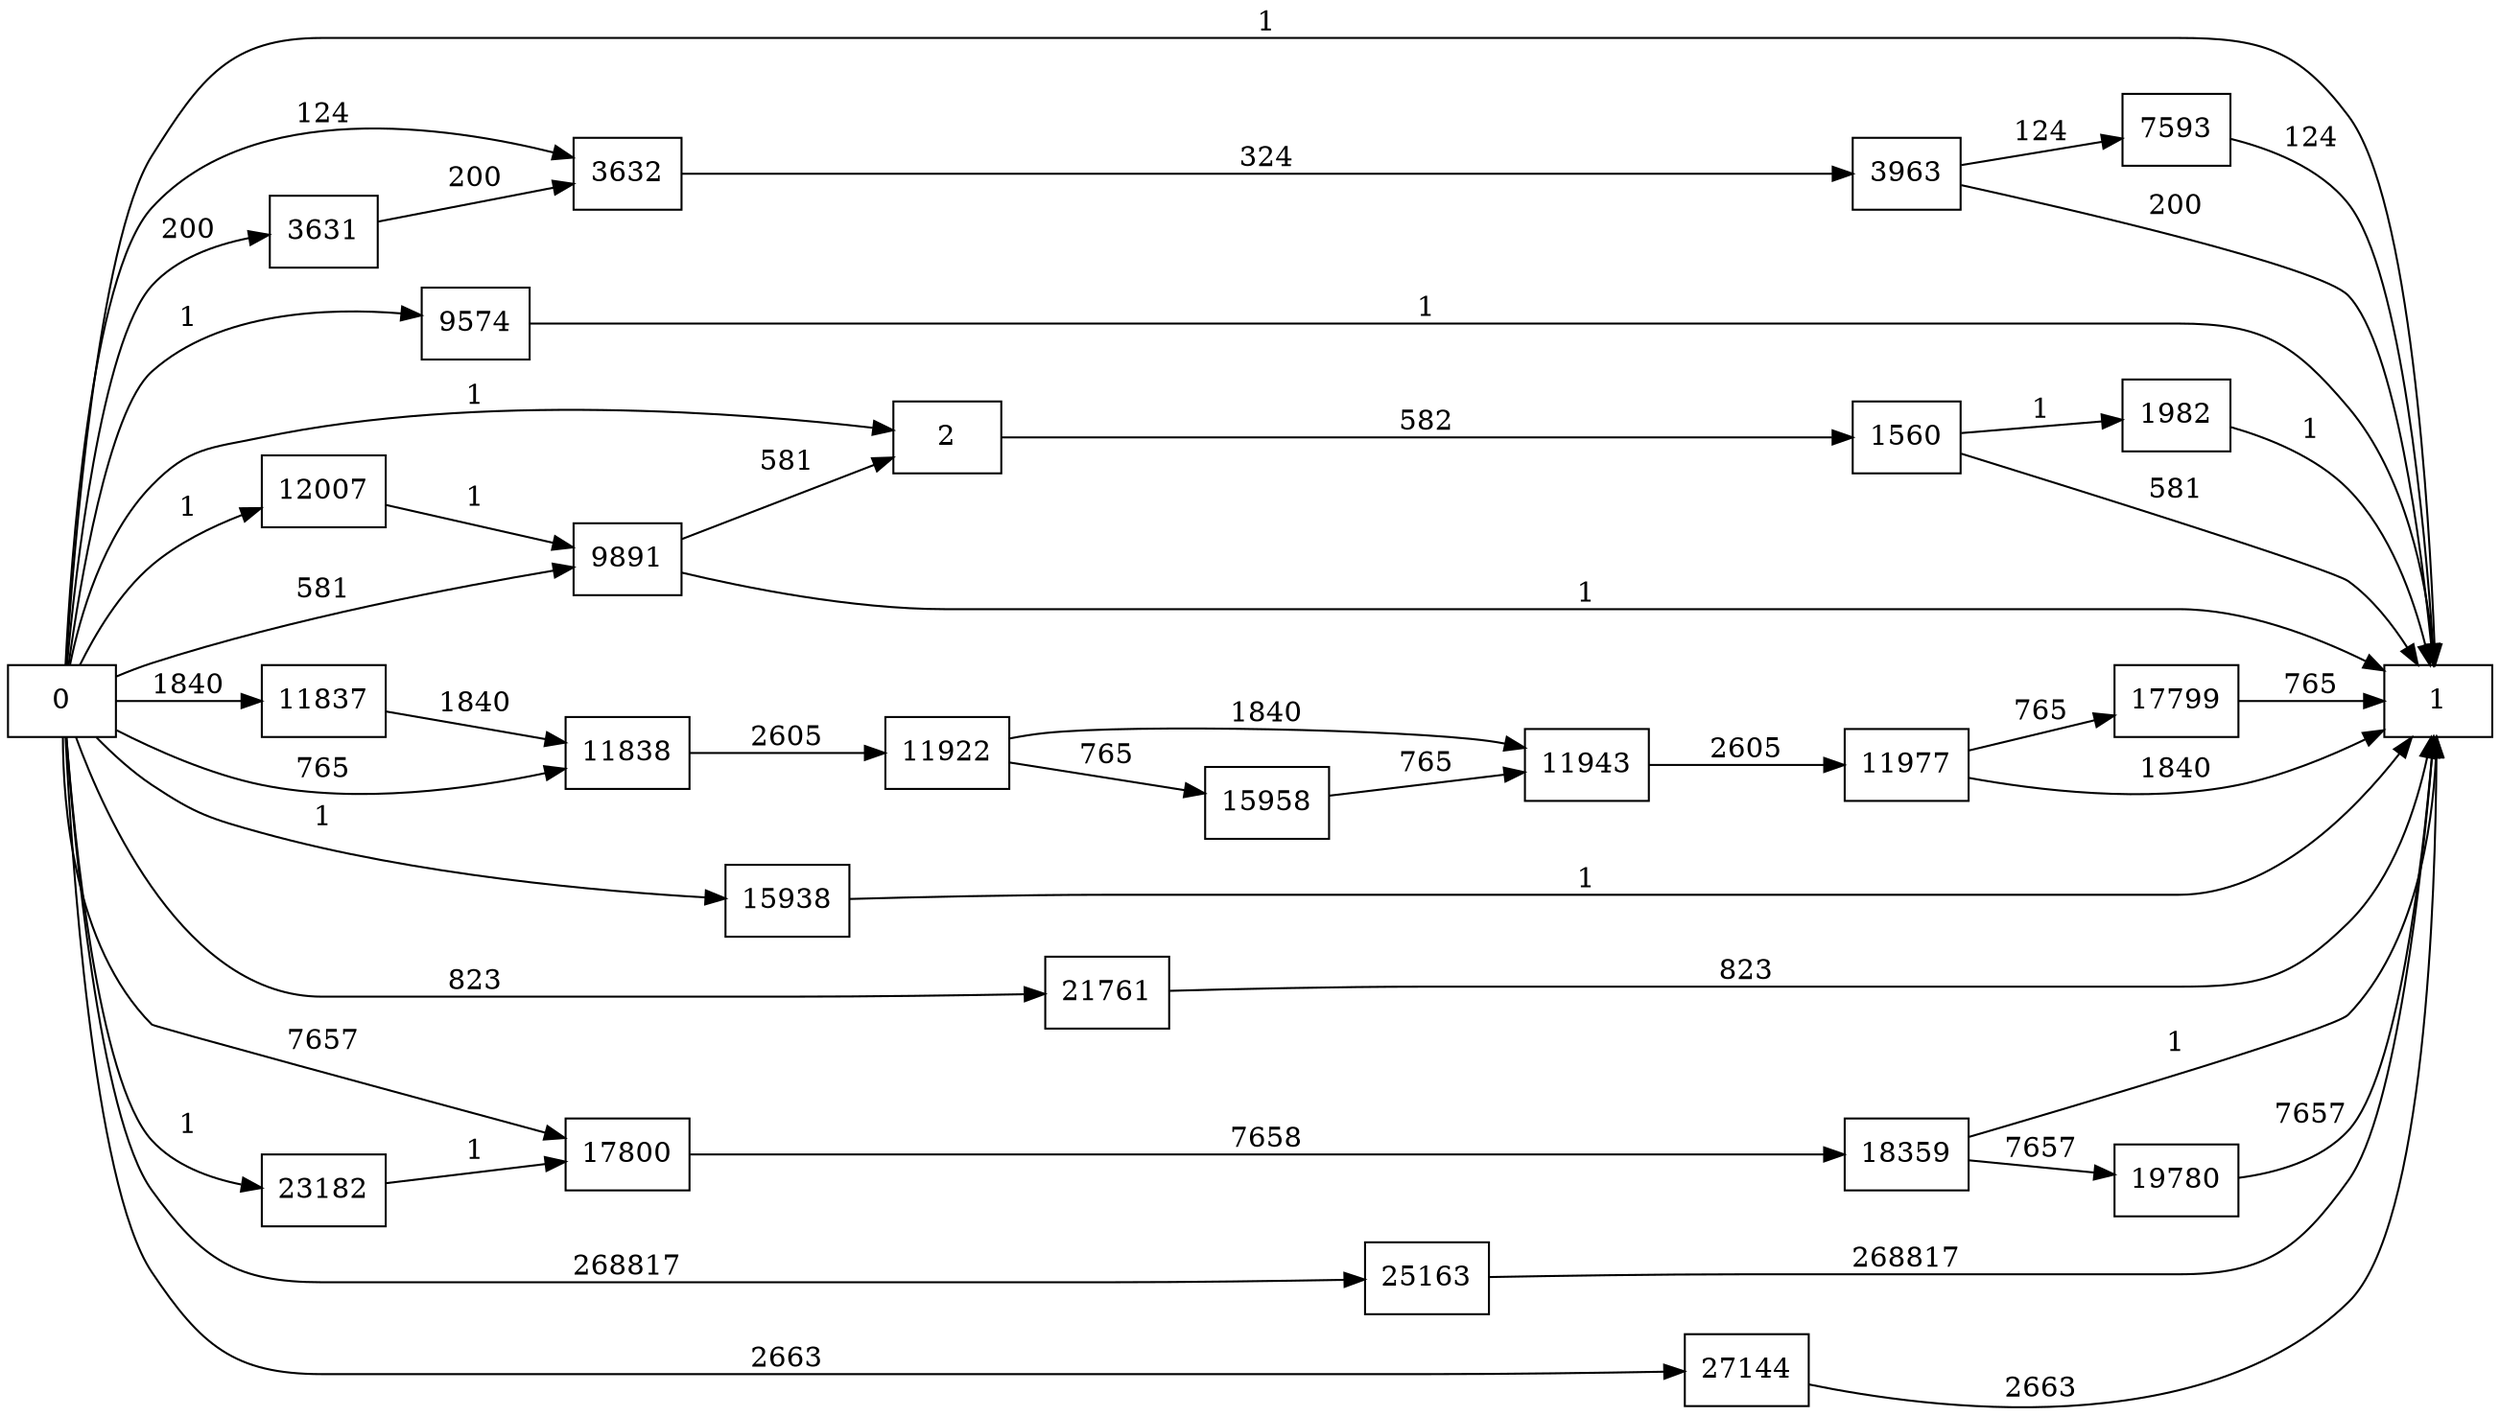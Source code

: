 digraph {
	graph [rankdir=LR]
	node [shape=rectangle]
	2 -> 1560 [label=582]
	1560 -> 1 [label=581]
	1560 -> 1982 [label=1]
	1982 -> 1 [label=1]
	3631 -> 3632 [label=200]
	3632 -> 3963 [label=324]
	3963 -> 1 [label=200]
	3963 -> 7593 [label=124]
	7593 -> 1 [label=124]
	9574 -> 1 [label=1]
	9891 -> 2 [label=581]
	9891 -> 1 [label=1]
	11837 -> 11838 [label=1840]
	11838 -> 11922 [label=2605]
	11922 -> 11943 [label=1840]
	11922 -> 15958 [label=765]
	11943 -> 11977 [label=2605]
	11977 -> 1 [label=1840]
	11977 -> 17799 [label=765]
	12007 -> 9891 [label=1]
	15938 -> 1 [label=1]
	15958 -> 11943 [label=765]
	17799 -> 1 [label=765]
	17800 -> 18359 [label=7658]
	18359 -> 1 [label=1]
	18359 -> 19780 [label=7657]
	19780 -> 1 [label=7657]
	21761 -> 1 [label=823]
	23182 -> 17800 [label=1]
	25163 -> 1 [label=268817]
	27144 -> 1 [label=2663]
	0 -> 2 [label=1]
	0 -> 3632 [label=124]
	0 -> 11838 [label=765]
	0 -> 17800 [label=7657]
	0 -> 3631 [label=200]
	0 -> 1 [label=1]
	0 -> 9574 [label=1]
	0 -> 9891 [label=581]
	0 -> 11837 [label=1840]
	0 -> 12007 [label=1]
	0 -> 15938 [label=1]
	0 -> 21761 [label=823]
	0 -> 23182 [label=1]
	0 -> 25163 [label=268817]
	0 -> 27144 [label=2663]
}
